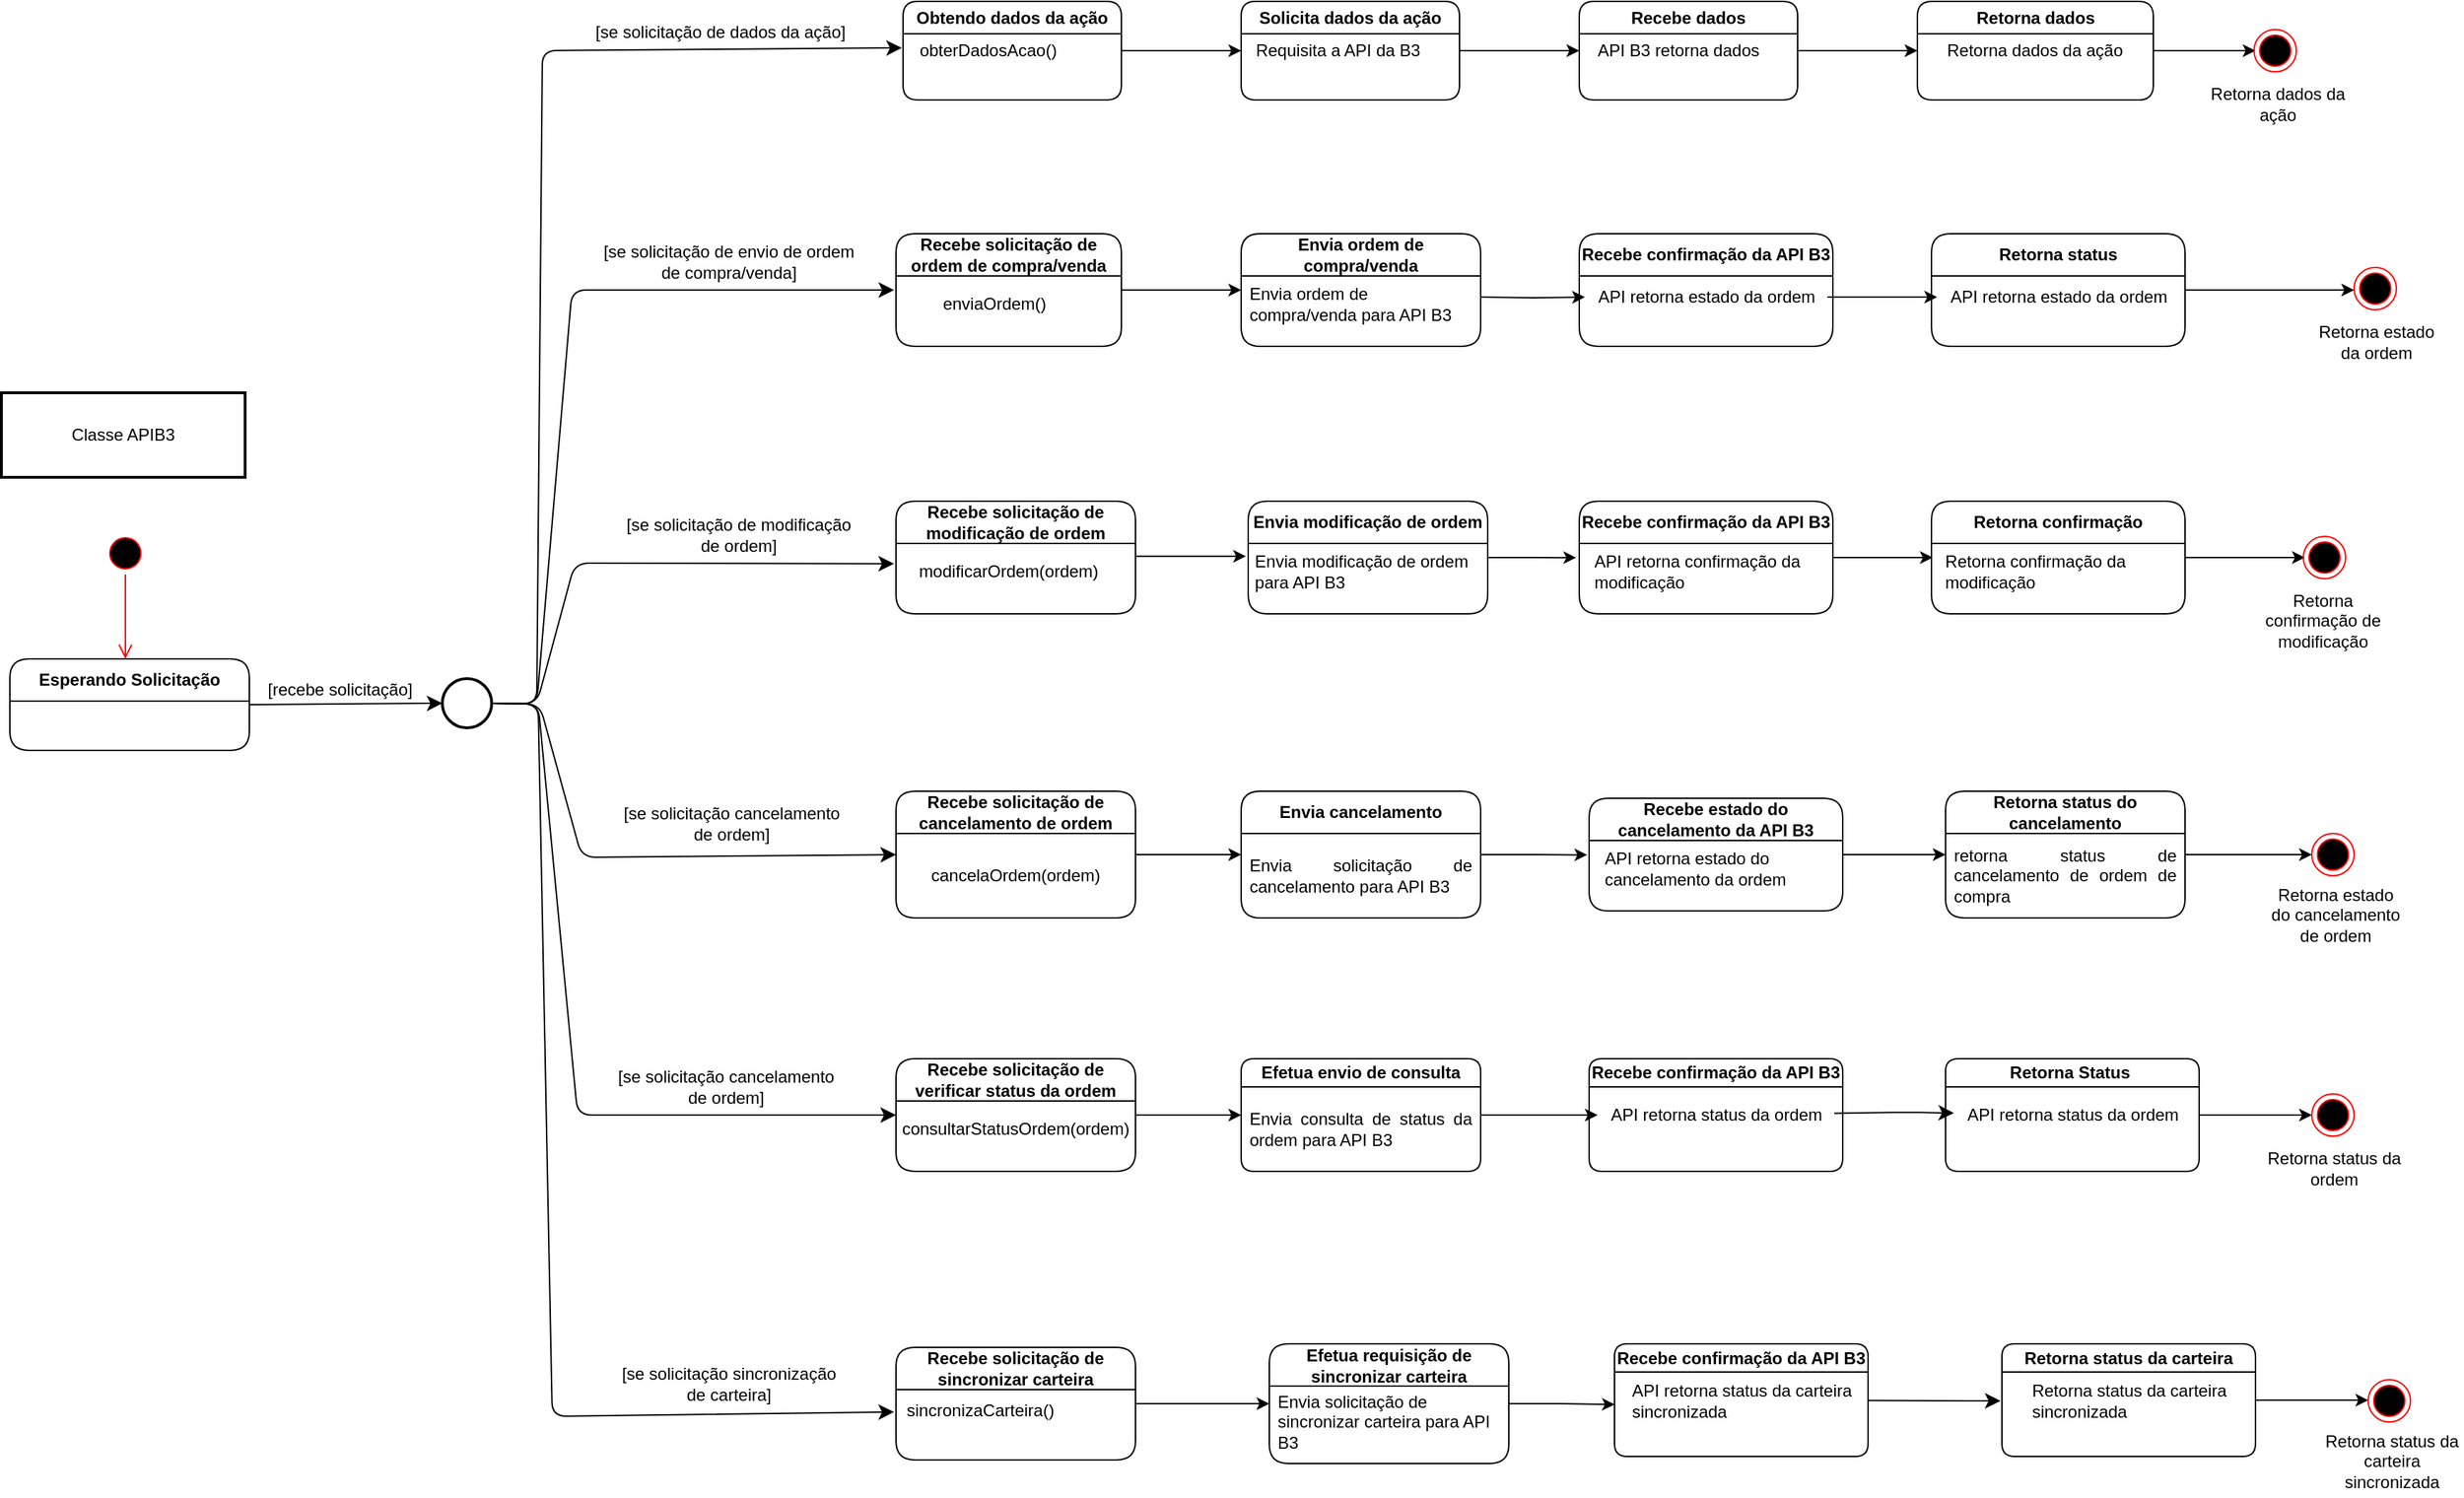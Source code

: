 <mxfile version="24.7.17">
  <diagram name="Página-1" id="I79DG9nxFcM3Ktv46hhQ">
    <mxGraphModel dx="2087" dy="992" grid="0" gridSize="10" guides="0" tooltips="1" connect="1" arrows="1" fold="1" page="0" pageScale="1" pageWidth="827" pageHeight="1169" math="0" shadow="0">
      <root>
        <mxCell id="0" />
        <mxCell id="1" parent="0" />
        <mxCell id="JGYPUnwXIvGKZdL3sUW1-18" value="" style="edgeStyle=orthogonalEdgeStyle;rounded=0;orthogonalLoop=1;jettySize=auto;html=1;" parent="1" source="JGYPUnwXIvGKZdL3sUW1-8" target="JGYPUnwXIvGKZdL3sUW1-17" edge="1">
          <mxGeometry relative="1" as="geometry" />
        </mxCell>
        <mxCell id="JGYPUnwXIvGKZdL3sUW1-8" value="Obtendo dados da ação" style="swimlane;whiteSpace=wrap;html=1;rounded=1;" parent="1" vertex="1">
          <mxGeometry x="285" y="307" width="155" height="70" as="geometry" />
        </mxCell>
        <mxCell id="JGYPUnwXIvGKZdL3sUW1-9" value="obterDadosAcao()" style="text;html=1;align=center;verticalAlign=middle;resizable=0;points=[];autosize=1;strokeColor=none;fillColor=none;" parent="JGYPUnwXIvGKZdL3sUW1-8" vertex="1">
          <mxGeometry y="20" width="120" height="30" as="geometry" />
        </mxCell>
        <mxCell id="JGYPUnwXIvGKZdL3sUW1-21" value="" style="edgeStyle=orthogonalEdgeStyle;rounded=0;orthogonalLoop=1;jettySize=auto;html=1;" parent="1" source="JGYPUnwXIvGKZdL3sUW1-16" target="JGYPUnwXIvGKZdL3sUW1-20" edge="1">
          <mxGeometry relative="1" as="geometry" />
        </mxCell>
        <mxCell id="JGYPUnwXIvGKZdL3sUW1-16" value="Solicita dados da ação" style="swimlane;whiteSpace=wrap;html=1;rounded=1;" parent="1" vertex="1">
          <mxGeometry x="525" y="307" width="155" height="70" as="geometry" />
        </mxCell>
        <mxCell id="JGYPUnwXIvGKZdL3sUW1-17" value="Requisita a API da B3&amp;nbsp;" style="text;html=1;align=center;verticalAlign=middle;resizable=0;points=[];autosize=1;strokeColor=none;fillColor=none;" parent="JGYPUnwXIvGKZdL3sUW1-16" vertex="1">
          <mxGeometry y="20" width="140" height="30" as="geometry" />
        </mxCell>
        <mxCell id="JGYPUnwXIvGKZdL3sUW1-29" value="" style="edgeStyle=orthogonalEdgeStyle;rounded=0;orthogonalLoop=1;jettySize=auto;html=1;entryX=0;entryY=0.5;entryDx=0;entryDy=0;" parent="1" source="JGYPUnwXIvGKZdL3sUW1-19" target="JGYPUnwXIvGKZdL3sUW1-27" edge="1">
          <mxGeometry relative="1" as="geometry">
            <mxPoint x="995" y="342" as="targetPoint" />
          </mxGeometry>
        </mxCell>
        <mxCell id="JGYPUnwXIvGKZdL3sUW1-19" value="Recebe dados" style="swimlane;whiteSpace=wrap;html=1;rounded=1;" parent="1" vertex="1">
          <mxGeometry x="765" y="307" width="155" height="70" as="geometry" />
        </mxCell>
        <mxCell id="JGYPUnwXIvGKZdL3sUW1-20" value="API B3 retorna dados" style="text;html=1;align=center;verticalAlign=middle;resizable=0;points=[];autosize=1;strokeColor=none;fillColor=none;rounded=0;" parent="JGYPUnwXIvGKZdL3sUW1-19" vertex="1">
          <mxGeometry y="20" width="140" height="30" as="geometry" />
        </mxCell>
        <mxCell id="JGYPUnwXIvGKZdL3sUW1-23" value="Retorna dados da ação" style="text;html=1;align=center;verticalAlign=middle;whiteSpace=wrap;rounded=0;" parent="1" vertex="1">
          <mxGeometry x="1211" y="360" width="100" height="40" as="geometry" />
        </mxCell>
        <mxCell id="JGYPUnwXIvGKZdL3sUW1-31" value="" style="edgeStyle=orthogonalEdgeStyle;rounded=0;orthogonalLoop=1;jettySize=auto;html=1;" parent="1" source="JGYPUnwXIvGKZdL3sUW1-27" edge="1">
          <mxGeometry relative="1" as="geometry">
            <mxPoint x="1245" y="342" as="targetPoint" />
          </mxGeometry>
        </mxCell>
        <mxCell id="JGYPUnwXIvGKZdL3sUW1-27" value="Retorna dados" style="swimlane;whiteSpace=wrap;html=1;rounded=1;" parent="1" vertex="1">
          <mxGeometry x="1005" y="307" width="167.5" height="70" as="geometry" />
        </mxCell>
        <mxCell id="JGYPUnwXIvGKZdL3sUW1-28" value="Retorna dados da ação" style="text;html=1;align=center;verticalAlign=middle;resizable=0;points=[];autosize=1;strokeColor=none;fillColor=none;" parent="JGYPUnwXIvGKZdL3sUW1-27" vertex="1">
          <mxGeometry x="7.5" y="20" width="150" height="30" as="geometry" />
        </mxCell>
        <mxCell id="JGYPUnwXIvGKZdL3sUW1-148" value="" style="edgeStyle=orthogonalEdgeStyle;rounded=0;orthogonalLoop=1;jettySize=auto;html=1;entryX=0;entryY=0.5;entryDx=0;entryDy=0;" parent="1" source="JGYPUnwXIvGKZdL3sUW1-36" target="JGYPUnwXIvGKZdL3sUW1-145" edge="1">
          <mxGeometry relative="1" as="geometry" />
        </mxCell>
        <mxCell id="JGYPUnwXIvGKZdL3sUW1-36" value="Recebe solicitação de ordem de compra/venda" style="swimlane;whiteSpace=wrap;html=1;startSize=30;rounded=1;" parent="1" vertex="1">
          <mxGeometry x="280" y="472" width="160" height="80" as="geometry" />
        </mxCell>
        <mxCell id="JGYPUnwXIvGKZdL3sUW1-50" value="&lt;div style=&quot;text-align: justify;&quot;&gt;&lt;span style=&quot;text-wrap: nowrap;&quot;&gt;enviaOrdem()&lt;/span&gt;&lt;/div&gt;" style="text;html=1;align=center;verticalAlign=middle;whiteSpace=wrap;rounded=0;" parent="JGYPUnwXIvGKZdL3sUW1-36" vertex="1">
          <mxGeometry x="-10" y="25" width="160" height="50" as="geometry" />
        </mxCell>
        <mxCell id="JGYPUnwXIvGKZdL3sUW1-39" value="Recebe confirmação da API B3" style="swimlane;whiteSpace=wrap;html=1;startSize=30;rounded=1;" parent="1" vertex="1">
          <mxGeometry x="765" y="472" width="180" height="80" as="geometry" />
        </mxCell>
        <mxCell id="JGYPUnwXIvGKZdL3sUW1-52" value="API retorna estado da ordem" style="text;html=1;align=center;verticalAlign=middle;resizable=0;points=[];autosize=1;strokeColor=none;fillColor=none;" parent="JGYPUnwXIvGKZdL3sUW1-39" vertex="1">
          <mxGeometry x="4" y="32" width="172" height="26" as="geometry" />
        </mxCell>
        <mxCell id="JGYPUnwXIvGKZdL3sUW1-45" value="Retorna estado da ordem" style="text;html=1;align=center;verticalAlign=middle;whiteSpace=wrap;rounded=0;" parent="1" vertex="1">
          <mxGeometry x="1281" y="529" width="100" height="40" as="geometry" />
        </mxCell>
        <mxCell id="JGYPUnwXIvGKZdL3sUW1-161" value="" style="edgeStyle=orthogonalEdgeStyle;rounded=0;orthogonalLoop=1;jettySize=auto;html=1;entryX=-0.01;entryY=0.282;entryDx=0;entryDy=0;entryPerimeter=0;" parent="1" source="JGYPUnwXIvGKZdL3sUW1-70" edge="1">
          <mxGeometry relative="1" as="geometry">
            <mxPoint x="528.4" y="701.1" as="targetPoint" />
            <Array as="points">
              <mxPoint x="490" y="702" />
            </Array>
          </mxGeometry>
        </mxCell>
        <mxCell id="JGYPUnwXIvGKZdL3sUW1-70" value="Recebe solicitação de modificação de ordem" style="swimlane;whiteSpace=wrap;html=1;startSize=30;rounded=1;" parent="1" vertex="1">
          <mxGeometry x="280" y="662" width="170" height="80" as="geometry" />
        </mxCell>
        <mxCell id="JGYPUnwXIvGKZdL3sUW1-71" value="&lt;span style=&quot;text-wrap: nowrap;&quot;&gt;modificarOrdem(ordem)&lt;/span&gt;" style="text;html=1;align=center;verticalAlign=middle;whiteSpace=wrap;rounded=0;" parent="JGYPUnwXIvGKZdL3sUW1-70" vertex="1">
          <mxGeometry y="25" width="160" height="50" as="geometry" />
        </mxCell>
        <mxCell id="JGYPUnwXIvGKZdL3sUW1-72" value="" style="edgeStyle=orthogonalEdgeStyle;rounded=0;orthogonalLoop=1;jettySize=auto;html=1;entryX=0;entryY=0.5;entryDx=0;entryDy=0;" parent="1" source="JGYPUnwXIvGKZdL3sUW1-73" edge="1">
          <mxGeometry relative="1" as="geometry">
            <mxPoint x="1280" y="702" as="targetPoint" />
          </mxGeometry>
        </mxCell>
        <mxCell id="JGYPUnwXIvGKZdL3sUW1-73" value="Retorna confirmação" style="swimlane;whiteSpace=wrap;html=1;startSize=30;rounded=1;" parent="1" vertex="1">
          <mxGeometry x="1015" y="662" width="180" height="80" as="geometry" />
        </mxCell>
        <mxCell id="JGYPUnwXIvGKZdL3sUW1-74" value="Retorna confirmação da&amp;nbsp;&lt;div style=&quot;text-align: justify;&quot;&gt;modificação&lt;/div&gt;" style="text;html=1;align=center;verticalAlign=middle;resizable=0;points=[];autosize=1;strokeColor=none;fillColor=none;" parent="JGYPUnwXIvGKZdL3sUW1-73" vertex="1">
          <mxGeometry y="30" width="150" height="40" as="geometry" />
        </mxCell>
        <mxCell id="JGYPUnwXIvGKZdL3sUW1-76" value="Retorna confirmação de modificação" style="text;html=1;align=center;verticalAlign=middle;whiteSpace=wrap;rounded=0;" parent="1" vertex="1">
          <mxGeometry x="1243" y="727" width="100" height="40" as="geometry" />
        </mxCell>
        <mxCell id="JGYPUnwXIvGKZdL3sUW1-178" value="" style="edgeStyle=orthogonalEdgeStyle;rounded=0;orthogonalLoop=1;jettySize=auto;html=1;" parent="1" source="JGYPUnwXIvGKZdL3sUW1-106" edge="1">
          <mxGeometry relative="1" as="geometry">
            <mxPoint x="525" y="913" as="targetPoint" />
          </mxGeometry>
        </mxCell>
        <mxCell id="JGYPUnwXIvGKZdL3sUW1-106" value="Recebe solicitação de cancelamento de ordem" style="swimlane;whiteSpace=wrap;html=1;startSize=30;rounded=1;" parent="1" vertex="1">
          <mxGeometry x="280" y="868" width="170" height="90" as="geometry" />
        </mxCell>
        <mxCell id="JGYPUnwXIvGKZdL3sUW1-107" value="&lt;div style=&quot;text-align: justify;&quot;&gt;&lt;span style=&quot;text-align: center;&quot;&gt;cancelaOrdem(ordem)&lt;/span&gt;&lt;br&gt;&lt;/div&gt;" style="text;html=1;align=center;verticalAlign=middle;whiteSpace=wrap;rounded=0;" parent="JGYPUnwXIvGKZdL3sUW1-106" vertex="1">
          <mxGeometry x="5" y="35" width="160" height="50" as="geometry" />
        </mxCell>
        <mxCell id="JGYPUnwXIvGKZdL3sUW1-112" value="Retorna estado do cancelamento de ordem" style="text;html=1;align=center;verticalAlign=middle;whiteSpace=wrap;rounded=0;" parent="1" vertex="1">
          <mxGeometry x="1252" y="936" width="100" height="40" as="geometry" />
        </mxCell>
        <mxCell id="JGYPUnwXIvGKZdL3sUW1-198" value="" style="edgeStyle=orthogonalEdgeStyle;rounded=0;orthogonalLoop=1;jettySize=auto;html=1;" parent="1" source="JGYPUnwXIvGKZdL3sUW1-124" edge="1">
          <mxGeometry relative="1" as="geometry">
            <mxPoint x="525" y="1098" as="targetPoint" />
          </mxGeometry>
        </mxCell>
        <mxCell id="JGYPUnwXIvGKZdL3sUW1-124" value="Recebe solicitação de verificar status da ordem" style="swimlane;whiteSpace=wrap;html=1;startSize=30;rounded=1;" parent="1" vertex="1">
          <mxGeometry x="280" y="1058" width="170" height="80" as="geometry" />
        </mxCell>
        <mxCell id="JGYPUnwXIvGKZdL3sUW1-125" value="&lt;div style=&quot;text-align: justify;&quot;&gt;&lt;span style=&quot;text-align: center;&quot;&gt;consultarStatusOrdem(ordem)&lt;/span&gt;&lt;br&gt;&lt;/div&gt;" style="text;html=1;align=center;verticalAlign=middle;whiteSpace=wrap;rounded=0;" parent="JGYPUnwXIvGKZdL3sUW1-124" vertex="1">
          <mxGeometry x="5" y="25" width="160" height="50" as="geometry" />
        </mxCell>
        <mxCell id="JGYPUnwXIvGKZdL3sUW1-126" value="" style="edgeStyle=orthogonalEdgeStyle;rounded=0;orthogonalLoop=1;jettySize=auto;html=1;entryX=0;entryY=0.5;entryDx=0;entryDy=0;" parent="1" source="JGYPUnwXIvGKZdL3sUW1-127" edge="1">
          <mxGeometry relative="1" as="geometry">
            <mxPoint x="1285" y="1098" as="targetPoint" />
          </mxGeometry>
        </mxCell>
        <mxCell id="JGYPUnwXIvGKZdL3sUW1-127" value="Retorna Status&amp;nbsp;" style="swimlane;whiteSpace=wrap;html=1;startSize=20;rounded=1;" parent="1" vertex="1">
          <mxGeometry x="1025" y="1058" width="180" height="80" as="geometry" />
        </mxCell>
        <mxCell id="JGYPUnwXIvGKZdL3sUW1-128" value="&lt;div style=&quot;text-align: justify;&quot;&gt;&lt;span style=&quot;background-color: initial;&quot;&gt;API retorna status da ordem&lt;/span&gt;&lt;/div&gt;" style="text;html=1;align=center;verticalAlign=middle;resizable=0;points=[];autosize=1;strokeColor=none;fillColor=none;" parent="JGYPUnwXIvGKZdL3sUW1-127" vertex="1">
          <mxGeometry x="6" y="27" width="168" height="26" as="geometry" />
        </mxCell>
        <mxCell id="JGYPUnwXIvGKZdL3sUW1-130" value="Retorna status da ordem" style="text;html=1;align=center;verticalAlign=middle;whiteSpace=wrap;rounded=0;" parent="1" vertex="1">
          <mxGeometry x="1251" y="1116" width="100" height="40" as="geometry" />
        </mxCell>
        <mxCell id="JGYPUnwXIvGKZdL3sUW1-189" value="" style="edgeStyle=orthogonalEdgeStyle;rounded=0;orthogonalLoop=1;jettySize=auto;html=1;" parent="1" source="JGYPUnwXIvGKZdL3sUW1-136" edge="1">
          <mxGeometry relative="1" as="geometry">
            <mxPoint x="545" y="1303" as="targetPoint" />
          </mxGeometry>
        </mxCell>
        <mxCell id="JGYPUnwXIvGKZdL3sUW1-136" value="Recebe solicitação de sincronizar carteira" style="swimlane;whiteSpace=wrap;html=1;startSize=30;rounded=1;" parent="1" vertex="1">
          <mxGeometry x="280" y="1263" width="170" height="80" as="geometry" />
        </mxCell>
        <mxCell id="JGYPUnwXIvGKZdL3sUW1-137" value="&lt;div style=&quot;text-align: left;&quot;&gt;&lt;span style=&quot;&quot;&gt;sincronizaCarteira()&lt;/span&gt;&lt;br&gt;&lt;/div&gt;" style="text;html=1;align=center;verticalAlign=middle;whiteSpace=wrap;rounded=0;" parent="JGYPUnwXIvGKZdL3sUW1-136" vertex="1">
          <mxGeometry x="-20" y="20" width="160" height="50" as="geometry" />
        </mxCell>
        <mxCell id="JGYPUnwXIvGKZdL3sUW1-138" value="" style="edgeStyle=orthogonalEdgeStyle;rounded=0;orthogonalLoop=1;jettySize=auto;html=1;entryX=0;entryY=0.5;entryDx=0;entryDy=0;" parent="1" source="JGYPUnwXIvGKZdL3sUW1-139" edge="1">
          <mxGeometry relative="1" as="geometry">
            <mxPoint x="1325" y="1300.5" as="targetPoint" />
          </mxGeometry>
        </mxCell>
        <mxCell id="JGYPUnwXIvGKZdL3sUW1-139" value="Retorna status da carteira" style="swimlane;whiteSpace=wrap;html=1;startSize=20;rounded=1;" parent="1" vertex="1">
          <mxGeometry x="1065" y="1260.5" width="180" height="80" as="geometry" />
        </mxCell>
        <mxCell id="JGYPUnwXIvGKZdL3sUW1-140" value="&lt;div style=&quot;text-align: justify;&quot;&gt;&lt;span style=&quot;background-color: initial;&quot;&gt;Retorna status da carteira&lt;/span&gt;&lt;/div&gt;&lt;div style=&quot;text-align: justify;&quot;&gt;&lt;span style=&quot;background-color: initial;&quot;&gt;sincronizada&lt;/span&gt;&lt;/div&gt;" style="text;html=1;align=center;verticalAlign=middle;resizable=0;points=[];autosize=1;strokeColor=none;fillColor=none;" parent="JGYPUnwXIvGKZdL3sUW1-139" vertex="1">
          <mxGeometry x="10" y="20" width="160" height="40" as="geometry" />
        </mxCell>
        <mxCell id="JGYPUnwXIvGKZdL3sUW1-142" value="Retorna status da carteira sincronizada" style="text;html=1;align=center;verticalAlign=middle;whiteSpace=wrap;rounded=0;" parent="1" vertex="1">
          <mxGeometry x="1292" y="1319" width="100" height="50" as="geometry" />
        </mxCell>
        <mxCell id="JGYPUnwXIvGKZdL3sUW1-150" value="" style="edgeStyle=orthogonalEdgeStyle;rounded=0;orthogonalLoop=1;jettySize=auto;html=1;" parent="1" target="JGYPUnwXIvGKZdL3sUW1-52" edge="1">
          <mxGeometry relative="1" as="geometry">
            <mxPoint x="695" y="517" as="sourcePoint" />
          </mxGeometry>
        </mxCell>
        <mxCell id="JGYPUnwXIvGKZdL3sUW1-145" value="Envia ordem de compra/venda" style="swimlane;whiteSpace=wrap;html=1;startSize=30;rounded=1;" parent="1" vertex="1">
          <mxGeometry x="525" y="472" width="170" height="80" as="geometry" />
        </mxCell>
        <mxCell id="JGYPUnwXIvGKZdL3sUW1-146" value="&lt;div style=&quot;text-align: left;&quot;&gt;&lt;span style=&quot;&quot;&gt;Envia ordem de compra/venda para API B3&lt;/span&gt;&lt;br&gt;&lt;/div&gt;" style="text;html=1;align=center;verticalAlign=middle;whiteSpace=wrap;rounded=0;" parent="JGYPUnwXIvGKZdL3sUW1-145" vertex="1">
          <mxGeometry x="5" y="25" width="160" height="50" as="geometry" />
        </mxCell>
        <mxCell id="JGYPUnwXIvGKZdL3sUW1-154" value="" style="edgeStyle=orthogonalEdgeStyle;rounded=0;orthogonalLoop=1;jettySize=auto;html=1;entryX=0;entryY=0.5;entryDx=0;entryDy=0;" parent="1" source="JGYPUnwXIvGKZdL3sUW1-151" edge="1">
          <mxGeometry relative="1" as="geometry">
            <mxPoint x="1315" y="512" as="targetPoint" />
          </mxGeometry>
        </mxCell>
        <mxCell id="JGYPUnwXIvGKZdL3sUW1-151" value="Retorna status" style="swimlane;whiteSpace=wrap;html=1;startSize=30;rounded=1;" parent="1" vertex="1">
          <mxGeometry x="1015" y="472" width="180" height="80" as="geometry" />
        </mxCell>
        <mxCell id="JGYPUnwXIvGKZdL3sUW1-152" value="API retorna estado da ordem" style="text;html=1;align=center;verticalAlign=middle;resizable=0;points=[];autosize=1;strokeColor=none;fillColor=none;" parent="JGYPUnwXIvGKZdL3sUW1-151" vertex="1">
          <mxGeometry x="4" y="32" width="172" height="26" as="geometry" />
        </mxCell>
        <mxCell id="JGYPUnwXIvGKZdL3sUW1-153" value="" style="edgeStyle=orthogonalEdgeStyle;rounded=0;orthogonalLoop=1;jettySize=auto;html=1;" parent="1" source="JGYPUnwXIvGKZdL3sUW1-52" target="JGYPUnwXIvGKZdL3sUW1-152" edge="1">
          <mxGeometry relative="1" as="geometry" />
        </mxCell>
        <mxCell id="JGYPUnwXIvGKZdL3sUW1-168" value="" style="edgeStyle=orthogonalEdgeStyle;rounded=0;orthogonalLoop=1;jettySize=auto;html=1;entryX=-0.013;entryY=0.252;entryDx=0;entryDy=0;entryPerimeter=0;" parent="1" source="JGYPUnwXIvGKZdL3sUW1-158" target="JGYPUnwXIvGKZdL3sUW1-166" edge="1">
          <mxGeometry relative="1" as="geometry" />
        </mxCell>
        <mxCell id="JGYPUnwXIvGKZdL3sUW1-158" value="Envia modificação de ordem" style="swimlane;whiteSpace=wrap;html=1;startSize=30;rounded=1;" parent="1" vertex="1">
          <mxGeometry x="530" y="662" width="170" height="80" as="geometry" />
        </mxCell>
        <mxCell id="JGYPUnwXIvGKZdL3sUW1-164" value="&lt;div style=&quot;text-align: justify;&quot;&gt;&lt;span style=&quot;background-color: initial;&quot;&gt;Envia modificação de ordem&lt;/span&gt;&lt;/div&gt;&lt;div style=&quot;text-align: justify;&quot;&gt;para API B3&lt;/div&gt;" style="text;html=1;align=center;verticalAlign=middle;resizable=0;points=[];autosize=1;strokeColor=none;fillColor=none;" parent="JGYPUnwXIvGKZdL3sUW1-158" vertex="1">
          <mxGeometry x="-5" y="30" width="170" height="40" as="geometry" />
        </mxCell>
        <mxCell id="JGYPUnwXIvGKZdL3sUW1-167" value="" style="edgeStyle=orthogonalEdgeStyle;rounded=0;orthogonalLoop=1;jettySize=auto;html=1;entryX=0.006;entryY=0.25;entryDx=0;entryDy=0;entryPerimeter=0;" parent="1" source="JGYPUnwXIvGKZdL3sUW1-165" target="JGYPUnwXIvGKZdL3sUW1-74" edge="1">
          <mxGeometry relative="1" as="geometry" />
        </mxCell>
        <mxCell id="JGYPUnwXIvGKZdL3sUW1-165" value="Recebe confirmação da API B3" style="swimlane;whiteSpace=wrap;html=1;startSize=30;rounded=1;" parent="1" vertex="1">
          <mxGeometry x="765" y="662" width="180" height="80" as="geometry" />
        </mxCell>
        <mxCell id="JGYPUnwXIvGKZdL3sUW1-166" value="API retorna confirmação da&amp;nbsp;&lt;div style=&quot;text-align: justify;&quot;&gt;modificação&lt;/div&gt;" style="text;html=1;align=center;verticalAlign=middle;resizable=0;points=[];autosize=1;strokeColor=none;fillColor=none;" parent="JGYPUnwXIvGKZdL3sUW1-165" vertex="1">
          <mxGeometry y="30" width="170" height="40" as="geometry" />
        </mxCell>
        <mxCell id="JGYPUnwXIvGKZdL3sUW1-184" value="" style="edgeStyle=orthogonalEdgeStyle;rounded=0;orthogonalLoop=1;jettySize=auto;html=1;entryX=-0.009;entryY=0.256;entryDx=0;entryDy=0;entryPerimeter=0;" parent="1" source="JGYPUnwXIvGKZdL3sUW1-176" target="JGYPUnwXIvGKZdL3sUW1-180" edge="1">
          <mxGeometry relative="1" as="geometry">
            <mxPoint x="751" y="914" as="targetPoint" />
          </mxGeometry>
        </mxCell>
        <mxCell id="JGYPUnwXIvGKZdL3sUW1-176" value="Envia cancelamento" style="swimlane;whiteSpace=wrap;html=1;startSize=30;rounded=1;" parent="1" vertex="1">
          <mxGeometry x="525" y="868" width="170" height="90" as="geometry" />
        </mxCell>
        <mxCell id="JGYPUnwXIvGKZdL3sUW1-177" value="&lt;div style=&quot;text-align: justify;&quot;&gt;&lt;span style=&quot;&quot;&gt;Envia solicitação de cancelamento para API B3&lt;/span&gt;&lt;br&gt;&lt;/div&gt;" style="text;html=1;align=center;verticalAlign=middle;whiteSpace=wrap;rounded=0;" parent="JGYPUnwXIvGKZdL3sUW1-176" vertex="1">
          <mxGeometry x="5" y="35" width="160" height="50" as="geometry" />
        </mxCell>
        <mxCell id="JGYPUnwXIvGKZdL3sUW1-183" value="" style="edgeStyle=orthogonalEdgeStyle;rounded=0;orthogonalLoop=1;jettySize=auto;html=1;entryX=0;entryY=0.5;entryDx=0;entryDy=0;" parent="1" source="JGYPUnwXIvGKZdL3sUW1-179" target="JGYPUnwXIvGKZdL3sUW1-181" edge="1">
          <mxGeometry relative="1" as="geometry" />
        </mxCell>
        <mxCell id="JGYPUnwXIvGKZdL3sUW1-179" value="Recebe estado do cancelamento da API B3" style="swimlane;whiteSpace=wrap;html=1;startSize=30;rounded=1;" parent="1" vertex="1">
          <mxGeometry x="772" y="873" width="180" height="80" as="geometry" />
        </mxCell>
        <mxCell id="JGYPUnwXIvGKZdL3sUW1-180" value="&lt;div style=&quot;text-align: justify;&quot;&gt;&lt;span style=&quot;background-color: initial;&quot;&gt;API retorna estado do&amp;nbsp;&lt;/span&gt;&lt;/div&gt;&lt;div style=&quot;text-align: justify;&quot;&gt;&lt;span style=&quot;background-color: initial;&quot;&gt;cancelamento&amp;nbsp;&lt;/span&gt;&lt;span style=&quot;background-color: initial;&quot;&gt;da ordem&lt;/span&gt;&lt;/div&gt;" style="text;html=1;align=center;verticalAlign=middle;resizable=0;points=[];autosize=1;strokeColor=none;fillColor=none;" parent="JGYPUnwXIvGKZdL3sUW1-179" vertex="1">
          <mxGeometry y="30" width="150" height="40" as="geometry" />
        </mxCell>
        <mxCell id="JGYPUnwXIvGKZdL3sUW1-186" value="" style="edgeStyle=orthogonalEdgeStyle;rounded=0;orthogonalLoop=1;jettySize=auto;html=1;entryX=0;entryY=0.5;entryDx=0;entryDy=0;" parent="1" source="JGYPUnwXIvGKZdL3sUW1-181" edge="1">
          <mxGeometry relative="1" as="geometry">
            <mxPoint x="1285" y="913" as="targetPoint" />
          </mxGeometry>
        </mxCell>
        <mxCell id="JGYPUnwXIvGKZdL3sUW1-181" value="Retorna status do cancelamento" style="swimlane;whiteSpace=wrap;html=1;startSize=30;rounded=1;" parent="1" vertex="1">
          <mxGeometry x="1025" y="868" width="170" height="90" as="geometry" />
        </mxCell>
        <mxCell id="JGYPUnwXIvGKZdL3sUW1-182" value="&lt;div style=&quot;text-align: justify;&quot;&gt;&lt;span style=&quot;&quot;&gt;retorna status de cancelamento de ordem de compra&lt;/span&gt;&lt;br&gt;&lt;/div&gt;" style="text;html=1;align=center;verticalAlign=middle;whiteSpace=wrap;rounded=0;" parent="JGYPUnwXIvGKZdL3sUW1-181" vertex="1">
          <mxGeometry x="5" y="35" width="160" height="50" as="geometry" />
        </mxCell>
        <mxCell id="JGYPUnwXIvGKZdL3sUW1-192" value="" style="edgeStyle=orthogonalEdgeStyle;rounded=0;orthogonalLoop=1;jettySize=auto;html=1;entryX=0.001;entryY=0.577;entryDx=0;entryDy=0;entryPerimeter=0;" parent="1" source="JGYPUnwXIvGKZdL3sUW1-187" target="JGYPUnwXIvGKZdL3sUW1-191" edge="1">
          <mxGeometry relative="1" as="geometry" />
        </mxCell>
        <mxCell id="JGYPUnwXIvGKZdL3sUW1-187" value="Efetua requisição de sincronizar carteira" style="swimlane;whiteSpace=wrap;html=1;startSize=30;rounded=1;" parent="1" vertex="1">
          <mxGeometry x="545" y="1260.5" width="170" height="85" as="geometry" />
        </mxCell>
        <mxCell id="JGYPUnwXIvGKZdL3sUW1-188" value="&lt;div style=&quot;text-align: left;&quot;&gt;&lt;span style=&quot;&quot;&gt;Envia solicitação de sincronizar carteira para API B3&lt;/span&gt;&lt;/div&gt;" style="text;html=1;align=center;verticalAlign=middle;whiteSpace=wrap;rounded=0;" parent="JGYPUnwXIvGKZdL3sUW1-187" vertex="1">
          <mxGeometry x="5" y="30" width="160" height="50" as="geometry" />
        </mxCell>
        <mxCell id="JGYPUnwXIvGKZdL3sUW1-190" value="Recebe confirmação da API B3" style="swimlane;whiteSpace=wrap;html=1;startSize=20;rounded=1;" parent="1" vertex="1">
          <mxGeometry x="790" y="1260.5" width="180" height="80" as="geometry" />
        </mxCell>
        <mxCell id="JGYPUnwXIvGKZdL3sUW1-191" value="&lt;div style=&quot;text-align: justify;&quot;&gt;&lt;span style=&quot;background-color: initial;&quot;&gt;API retorna status da carteira&lt;/span&gt;&lt;/div&gt;&lt;div style=&quot;text-align: justify;&quot;&gt;&lt;span style=&quot;background-color: initial;&quot;&gt;sincronizada&lt;/span&gt;&lt;/div&gt;" style="text;html=1;align=center;verticalAlign=middle;resizable=0;points=[];autosize=1;strokeColor=none;fillColor=none;" parent="JGYPUnwXIvGKZdL3sUW1-190" vertex="1">
          <mxGeometry y="20" width="180" height="40" as="geometry" />
        </mxCell>
        <mxCell id="JGYPUnwXIvGKZdL3sUW1-201" value="" style="edgeStyle=orthogonalEdgeStyle;rounded=0;orthogonalLoop=1;jettySize=auto;html=1;" parent="1" source="JGYPUnwXIvGKZdL3sUW1-196" target="JGYPUnwXIvGKZdL3sUW1-200" edge="1">
          <mxGeometry relative="1" as="geometry" />
        </mxCell>
        <mxCell id="JGYPUnwXIvGKZdL3sUW1-196" value="Efetua envio de consulta" style="swimlane;whiteSpace=wrap;html=1;startSize=20;rounded=1;" parent="1" vertex="1">
          <mxGeometry x="525" y="1058" width="170" height="80" as="geometry" />
        </mxCell>
        <mxCell id="JGYPUnwXIvGKZdL3sUW1-197" value="&lt;div style=&quot;text-align: justify;&quot;&gt;&lt;span style=&quot;text-align: center;&quot;&gt;Envia consulta de status da ordem para API B3&lt;/span&gt;&lt;br&gt;&lt;/div&gt;" style="text;html=1;align=center;verticalAlign=middle;whiteSpace=wrap;rounded=0;" parent="JGYPUnwXIvGKZdL3sUW1-196" vertex="1">
          <mxGeometry x="5" y="25" width="160" height="50" as="geometry" />
        </mxCell>
        <mxCell id="JGYPUnwXIvGKZdL3sUW1-199" value="Recebe confirmação da API B3" style="swimlane;whiteSpace=wrap;html=1;startSize=20;rounded=1;" parent="1" vertex="1">
          <mxGeometry x="772" y="1058" width="180" height="80" as="geometry" />
        </mxCell>
        <mxCell id="JGYPUnwXIvGKZdL3sUW1-200" value="&lt;div style=&quot;text-align: justify;&quot;&gt;&lt;span style=&quot;background-color: initial;&quot;&gt;API retorna status da ordem&lt;/span&gt;&lt;/div&gt;" style="text;html=1;align=center;verticalAlign=middle;resizable=0;points=[];autosize=1;strokeColor=none;fillColor=none;" parent="JGYPUnwXIvGKZdL3sUW1-199" vertex="1">
          <mxGeometry x="6" y="27" width="168" height="26" as="geometry" />
        </mxCell>
        <mxCell id="G_4jB5h9tyF6BoxG4SK3-1" value="" style="edgeStyle=none;shape=connector;curved=0;rounded=1;orthogonalLoop=1;jettySize=auto;html=1;strokeColor=default;align=center;verticalAlign=middle;fontFamily=Helvetica;fontSize=12;fontColor=default;labelBackgroundColor=default;startSize=8;endArrow=classic;endSize=8;" parent="1" source="JGYPUnwXIvGKZdL3sUW1-200" target="JGYPUnwXIvGKZdL3sUW1-128" edge="1">
          <mxGeometry relative="1" as="geometry">
            <Array as="points">
              <mxPoint x="997" y="1096" />
            </Array>
          </mxGeometry>
        </mxCell>
        <mxCell id="G_4jB5h9tyF6BoxG4SK3-3" value="" style="edgeStyle=none;shape=connector;curved=0;rounded=1;orthogonalLoop=1;jettySize=auto;html=1;strokeColor=default;align=center;verticalAlign=middle;fontFamily=Helvetica;fontSize=12;fontColor=default;labelBackgroundColor=default;startSize=8;endArrow=classic;endSize=8;" parent="1" source="JGYPUnwXIvGKZdL3sUW1-191" edge="1">
          <mxGeometry relative="1" as="geometry">
            <mxPoint x="1064" y="1301" as="targetPoint" />
          </mxGeometry>
        </mxCell>
        <mxCell id="G_4jB5h9tyF6BoxG4SK3-6" value="" style="ellipse;html=1;shape=endState;fillColor=#000000;strokeColor=#ff0000;fontFamily=Helvetica;fontSize=12;fontColor=default;labelBackgroundColor=default;" parent="1" vertex="1">
          <mxGeometry x="1244" y="327" width="30" height="30" as="geometry" />
        </mxCell>
        <mxCell id="G_4jB5h9tyF6BoxG4SK3-7" value="" style="ellipse;html=1;shape=endState;fillColor=#000000;strokeColor=#ff0000;fontFamily=Helvetica;fontSize=12;fontColor=default;labelBackgroundColor=default;" parent="1" vertex="1">
          <mxGeometry x="1315" y="496" width="30" height="30" as="geometry" />
        </mxCell>
        <mxCell id="G_4jB5h9tyF6BoxG4SK3-9" value="" style="ellipse;html=1;shape=endState;fillColor=#000000;strokeColor=#ff0000;fontFamily=Helvetica;fontSize=12;fontColor=default;labelBackgroundColor=default;" parent="1" vertex="1">
          <mxGeometry x="1279" y="687" width="30" height="30" as="geometry" />
        </mxCell>
        <mxCell id="G_4jB5h9tyF6BoxG4SK3-11" value="" style="ellipse;html=1;shape=endState;fillColor=#000000;strokeColor=#ff0000;fontFamily=Helvetica;fontSize=12;fontColor=default;labelBackgroundColor=default;" parent="1" vertex="1">
          <mxGeometry x="1285" y="898" width="30" height="30" as="geometry" />
        </mxCell>
        <mxCell id="G_4jB5h9tyF6BoxG4SK3-12" value="" style="ellipse;html=1;shape=endState;fillColor=#000000;strokeColor=#ff0000;fontFamily=Helvetica;fontSize=12;fontColor=default;labelBackgroundColor=default;" parent="1" vertex="1">
          <mxGeometry x="1285" y="1083" width="30" height="30" as="geometry" />
        </mxCell>
        <mxCell id="G_4jB5h9tyF6BoxG4SK3-13" value="" style="ellipse;html=1;shape=endState;fillColor=#000000;strokeColor=#ff0000;fontFamily=Helvetica;fontSize=12;fontColor=default;labelBackgroundColor=default;" parent="1" vertex="1">
          <mxGeometry x="1325" y="1286" width="30" height="30" as="geometry" />
        </mxCell>
        <mxCell id="G_4jB5h9tyF6BoxG4SK3-19" style="edgeStyle=none;shape=connector;curved=0;rounded=1;orthogonalLoop=1;jettySize=auto;html=1;exitX=1;exitY=0.5;exitDx=0;exitDy=0;entryX=0;entryY=0.5;entryDx=0;entryDy=0;strokeColor=default;align=center;verticalAlign=middle;fontFamily=Helvetica;fontSize=12;fontColor=default;labelBackgroundColor=default;startSize=8;endArrow=classic;endSize=8;" parent="1" source="G_4jB5h9tyF6BoxG4SK3-15" target="G_4jB5h9tyF6BoxG4SK3-18" edge="1">
          <mxGeometry relative="1" as="geometry" />
        </mxCell>
        <mxCell id="q8ojRqLTtz0W8uFgenrz-3" value="[recebe solicitação]" style="edgeLabel;html=1;align=center;verticalAlign=middle;resizable=0;points=[];fontSize=12;fontFamily=Helvetica;fontColor=default;labelBackgroundColor=default;" vertex="1" connectable="0" parent="G_4jB5h9tyF6BoxG4SK3-19">
          <mxGeometry x="-0.189" y="2" relative="1" as="geometry">
            <mxPoint x="8" y="-8" as="offset" />
          </mxGeometry>
        </mxCell>
        <mxCell id="G_4jB5h9tyF6BoxG4SK3-15" value="Esperando Solicitação" style="swimlane;whiteSpace=wrap;html=1;startSize=30;rounded=1;" parent="1" vertex="1">
          <mxGeometry x="-349" y="774" width="170" height="65" as="geometry" />
        </mxCell>
        <mxCell id="G_4jB5h9tyF6BoxG4SK3-26" style="edgeStyle=none;shape=connector;curved=0;rounded=1;orthogonalLoop=1;jettySize=auto;html=1;exitX=1;exitY=0.5;exitDx=0;exitDy=0;entryX=0;entryY=0.5;entryDx=0;entryDy=0;strokeColor=default;align=center;verticalAlign=middle;fontFamily=Helvetica;fontSize=12;fontColor=default;labelBackgroundColor=default;startSize=8;endArrow=classic;endSize=8;" parent="1" source="G_4jB5h9tyF6BoxG4SK3-18" target="JGYPUnwXIvGKZdL3sUW1-124" edge="1">
          <mxGeometry relative="1" as="geometry">
            <Array as="points">
              <mxPoint x="26" y="806" />
              <mxPoint x="54" y="1098" />
            </Array>
          </mxGeometry>
        </mxCell>
        <mxCell id="G_4jB5h9tyF6BoxG4SK3-27" style="edgeStyle=none;shape=connector;curved=0;rounded=1;orthogonalLoop=1;jettySize=auto;html=1;exitX=1;exitY=0.5;exitDx=0;exitDy=0;entryX=0;entryY=0.5;entryDx=0;entryDy=0;strokeColor=default;align=center;verticalAlign=middle;fontFamily=Helvetica;fontSize=12;fontColor=default;labelBackgroundColor=default;startSize=8;endArrow=classic;endSize=8;" parent="1" source="G_4jB5h9tyF6BoxG4SK3-18" target="JGYPUnwXIvGKZdL3sUW1-106" edge="1">
          <mxGeometry relative="1" as="geometry">
            <Array as="points">
              <mxPoint x="27" y="806" />
              <mxPoint x="57" y="915" />
            </Array>
          </mxGeometry>
        </mxCell>
        <mxCell id="G_4jB5h9tyF6BoxG4SK3-18" value="" style="ellipse;whiteSpace=wrap;html=1;aspect=fixed;fontFamily=Helvetica;fontSize=12;fontColor=default;labelBackgroundColor=default;strokeWidth=2;" parent="1" vertex="1">
          <mxGeometry x="-42" y="788" width="35" height="35" as="geometry" />
        </mxCell>
        <mxCell id="G_4jB5h9tyF6BoxG4SK3-20" style="edgeStyle=none;shape=connector;curved=0;rounded=1;orthogonalLoop=1;jettySize=auto;html=1;exitX=1;exitY=0.5;exitDx=0;exitDy=0;entryX=-0.007;entryY=0.433;entryDx=0;entryDy=0;entryPerimeter=0;strokeColor=default;align=center;verticalAlign=middle;fontFamily=Helvetica;fontSize=12;fontColor=default;labelBackgroundColor=default;startSize=8;endArrow=classic;endSize=8;" parent="1" source="G_4jB5h9tyF6BoxG4SK3-18" target="JGYPUnwXIvGKZdL3sUW1-9" edge="1">
          <mxGeometry relative="1" as="geometry">
            <Array as="points">
              <mxPoint x="25" y="806" />
              <mxPoint x="29" y="342" />
            </Array>
          </mxGeometry>
        </mxCell>
        <mxCell id="G_4jB5h9tyF6BoxG4SK3-21" style="edgeStyle=none;shape=connector;curved=0;rounded=1;orthogonalLoop=1;jettySize=auto;html=1;exitX=1;exitY=0.5;exitDx=0;exitDy=0;entryX=0.054;entryY=0.3;entryDx=0;entryDy=0;entryPerimeter=0;strokeColor=default;align=center;verticalAlign=middle;fontFamily=Helvetica;fontSize=12;fontColor=default;labelBackgroundColor=default;startSize=8;endArrow=classic;endSize=8;" parent="1" source="G_4jB5h9tyF6BoxG4SK3-18" target="JGYPUnwXIvGKZdL3sUW1-50" edge="1">
          <mxGeometry relative="1" as="geometry">
            <Array as="points">
              <mxPoint x="25" y="806" />
              <mxPoint x="50" y="512" />
            </Array>
          </mxGeometry>
        </mxCell>
        <mxCell id="G_4jB5h9tyF6BoxG4SK3-22" style="edgeStyle=none;shape=connector;curved=0;rounded=1;orthogonalLoop=1;jettySize=auto;html=1;exitX=1;exitY=0.5;exitDx=0;exitDy=0;entryX=-0.009;entryY=0.388;entryDx=0;entryDy=0;entryPerimeter=0;strokeColor=default;align=center;verticalAlign=middle;fontFamily=Helvetica;fontSize=12;fontColor=default;labelBackgroundColor=default;startSize=8;endArrow=classic;endSize=8;" parent="1" source="G_4jB5h9tyF6BoxG4SK3-18" target="JGYPUnwXIvGKZdL3sUW1-71" edge="1">
          <mxGeometry relative="1" as="geometry">
            <Array as="points">
              <mxPoint x="25" y="806" />
              <mxPoint x="52" y="706" />
            </Array>
          </mxGeometry>
        </mxCell>
        <mxCell id="G_4jB5h9tyF6BoxG4SK3-25" style="edgeStyle=none;shape=connector;curved=0;rounded=1;orthogonalLoop=1;jettySize=auto;html=1;exitX=1;exitY=0.5;exitDx=0;exitDy=0;entryX=0.116;entryY=0.518;entryDx=0;entryDy=0;entryPerimeter=0;strokeColor=default;align=center;verticalAlign=middle;fontFamily=Helvetica;fontSize=12;fontColor=default;labelBackgroundColor=default;startSize=8;endArrow=classic;endSize=8;" parent="1" source="G_4jB5h9tyF6BoxG4SK3-18" target="JGYPUnwXIvGKZdL3sUW1-137" edge="1">
          <mxGeometry relative="1" as="geometry">
            <Array as="points">
              <mxPoint x="26" y="806" />
              <mxPoint x="36" y="1312" />
            </Array>
          </mxGeometry>
        </mxCell>
        <mxCell id="G_4jB5h9tyF6BoxG4SK3-28" value="Classe APIB3" style="rounded=0;whiteSpace=wrap;html=1;fontFamily=Helvetica;fontSize=12;fontColor=default;labelBackgroundColor=default;strokeWidth=2;" parent="1" vertex="1">
          <mxGeometry x="-355" y="585" width="173" height="60" as="geometry" />
        </mxCell>
        <mxCell id="G_4jB5h9tyF6BoxG4SK3-29" value="[se solicitação de dados da ação]" style="text;html=1;align=center;verticalAlign=middle;resizable=0;points=[];autosize=1;strokeColor=none;fillColor=none;fontSize=12;fontFamily=Helvetica;fontColor=default;labelBackgroundColor=default;" parent="1" vertex="1">
          <mxGeometry x="57" y="316" width="195" height="26" as="geometry" />
        </mxCell>
        <mxCell id="G_4jB5h9tyF6BoxG4SK3-30" value="[se solicitação de envio de ordem&lt;div&gt;de compra/venda]&lt;/div&gt;" style="text;html=1;align=center;verticalAlign=middle;resizable=0;points=[];autosize=1;strokeColor=none;fillColor=none;fontSize=12;fontFamily=Helvetica;fontColor=default;labelBackgroundColor=default;" parent="1" vertex="1">
          <mxGeometry x="63" y="471" width="196" height="41" as="geometry" />
        </mxCell>
        <mxCell id="G_4jB5h9tyF6BoxG4SK3-31" value="[se solicitação de modificação&lt;div&gt;de ordem]&lt;/div&gt;" style="text;html=1;align=center;verticalAlign=middle;resizable=0;points=[];autosize=1;strokeColor=none;fillColor=none;fontSize=12;fontFamily=Helvetica;fontColor=default;labelBackgroundColor=default;" parent="1" vertex="1">
          <mxGeometry x="79" y="665" width="177" height="41" as="geometry" />
        </mxCell>
        <mxCell id="G_4jB5h9tyF6BoxG4SK3-33" value="[se solicitação cancelamento&lt;div&gt;de ordem]&lt;/div&gt;" style="text;html=1;align=center;verticalAlign=middle;resizable=0;points=[];autosize=1;strokeColor=none;fillColor=none;fontSize=12;fontFamily=Helvetica;fontColor=default;labelBackgroundColor=default;" parent="1" vertex="1">
          <mxGeometry x="77" y="870" width="171" height="41" as="geometry" />
        </mxCell>
        <mxCell id="G_4jB5h9tyF6BoxG4SK3-34" value="[se solicitação cancelamento&lt;div&gt;de ordem]&lt;/div&gt;" style="text;html=1;align=center;verticalAlign=middle;resizable=0;points=[];autosize=1;strokeColor=none;fillColor=none;fontSize=12;fontFamily=Helvetica;fontColor=default;labelBackgroundColor=default;" parent="1" vertex="1">
          <mxGeometry x="73" y="1057" width="171" height="41" as="geometry" />
        </mxCell>
        <mxCell id="G_4jB5h9tyF6BoxG4SK3-36" value="[se solicitação sincronização&lt;div&gt;de carteira]&lt;/div&gt;" style="text;html=1;align=center;verticalAlign=middle;resizable=0;points=[];autosize=1;strokeColor=none;fillColor=none;fontSize=12;fontFamily=Helvetica;fontColor=default;labelBackgroundColor=default;" parent="1" vertex="1">
          <mxGeometry x="76" y="1268" width="170" height="41" as="geometry" />
        </mxCell>
        <mxCell id="q8ojRqLTtz0W8uFgenrz-1" value="" style="ellipse;html=1;shape=startState;fillColor=#000000;strokeColor=#ff0000;fontFamily=Helvetica;fontSize=12;fontColor=default;labelBackgroundColor=default;" vertex="1" parent="1">
          <mxGeometry x="-282" y="684" width="30" height="30" as="geometry" />
        </mxCell>
        <mxCell id="q8ojRqLTtz0W8uFgenrz-2" value="" style="edgeStyle=orthogonalEdgeStyle;html=1;verticalAlign=bottom;endArrow=open;endSize=8;strokeColor=#ff0000;rounded=1;align=center;fontFamily=Helvetica;fontSize=12;fontColor=default;labelBackgroundColor=default;curved=0;" edge="1" source="q8ojRqLTtz0W8uFgenrz-1" parent="1">
          <mxGeometry relative="1" as="geometry">
            <mxPoint x="-267" y="774" as="targetPoint" />
          </mxGeometry>
        </mxCell>
      </root>
    </mxGraphModel>
  </diagram>
</mxfile>
